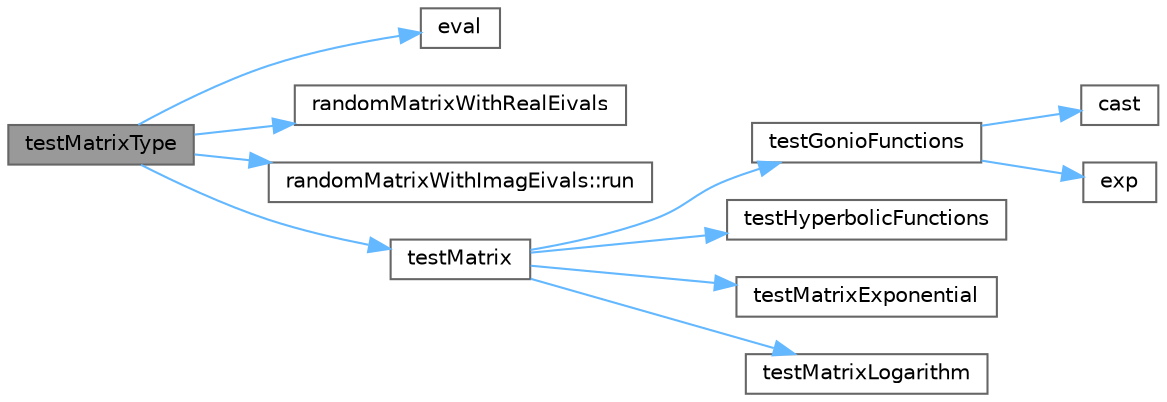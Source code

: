 digraph "testMatrixType"
{
 // LATEX_PDF_SIZE
  bgcolor="transparent";
  edge [fontname=Helvetica,fontsize=10,labelfontname=Helvetica,labelfontsize=10];
  node [fontname=Helvetica,fontsize=10,shape=box,height=0.2,width=0.4];
  rankdir="LR";
  Node1 [id="Node000001",label="testMatrixType",height=0.2,width=0.4,color="gray40", fillcolor="grey60", style="filled", fontcolor="black",tooltip=" "];
  Node1 -> Node2 [id="edge1_Node000001_Node000002",color="steelblue1",style="solid",tooltip=" "];
  Node2 [id="Node000002",label="eval",height=0.2,width=0.4,color="grey40", fillcolor="white", style="filled",URL="$sparse__permutations_8cpp.html#abf03ad46cd5db5b4eabad69a86a13a6c",tooltip=" "];
  Node1 -> Node3 [id="edge2_Node000001_Node000003",color="steelblue1",style="solid",tooltip=" "];
  Node3 [id="Node000003",label="randomMatrixWithRealEivals",height=0.2,width=0.4,color="grey40", fillcolor="white", style="filled",URL="$matrix__function_8cpp.html#a63f5e88a6a4152dd42182bbd60b2c5f7",tooltip=" "];
  Node1 -> Node4 [id="edge3_Node000001_Node000004",color="steelblue1",style="solid",tooltip=" "];
  Node4 [id="Node000004",label="randomMatrixWithImagEivals::run",height=0.2,width=0.4,color="grey40", fillcolor="white", style="filled",URL="$structrandom_matrix_with_imag_eivals.html#a520fefd780b84fad4b5c89db97732a46",tooltip=" "];
  Node1 -> Node5 [id="edge4_Node000001_Node000005",color="steelblue1",style="solid",tooltip=" "];
  Node5 [id="Node000005",label="testMatrix",height=0.2,width=0.4,color="grey40", fillcolor="white", style="filled",URL="$matrix__function_8cpp.html#a5b6c561a1cf1d3d93230136cdaf1189b",tooltip=" "];
  Node5 -> Node6 [id="edge5_Node000005_Node000006",color="steelblue1",style="solid",tooltip=" "];
  Node6 [id="Node000006",label="testGonioFunctions",height=0.2,width=0.4,color="grey40", fillcolor="white", style="filled",URL="$matrix__function_8cpp.html#ac74b8e486e1108cb63a39530afdfc627",tooltip=" "];
  Node6 -> Node7 [id="edge6_Node000006_Node000007",color="steelblue1",style="solid",tooltip=" "];
  Node7 [id="Node000007",label="cast",height=0.2,width=0.4,color="grey40", fillcolor="white", style="filled",URL="$_common_cwise_unary_ops_8h.html#aa89d007196125d10fa7d6e19811aca05",tooltip=" "];
  Node6 -> Node8 [id="edge7_Node000006_Node000008",color="steelblue1",style="solid",tooltip=" "];
  Node8 [id="Node000008",label="exp",height=0.2,width=0.4,color="grey40", fillcolor="white", style="filled",URL="$_array_cwise_unary_ops_8h.html#a2500b5d4f377a445cb98d3f1facfa1cf",tooltip=" "];
  Node5 -> Node9 [id="edge8_Node000005_Node000009",color="steelblue1",style="solid",tooltip=" "];
  Node9 [id="Node000009",label="testHyperbolicFunctions",height=0.2,width=0.4,color="grey40", fillcolor="white", style="filled",URL="$matrix__function_8cpp.html#a310232bdb13746bbc5c55d8d751b0550",tooltip=" "];
  Node5 -> Node10 [id="edge9_Node000005_Node000010",color="steelblue1",style="solid",tooltip=" "];
  Node10 [id="Node000010",label="testMatrixExponential",height=0.2,width=0.4,color="grey40", fillcolor="white", style="filled",URL="$matrix__function_8cpp.html#a333dbcca94bb50609dc41f8e7b0a9993",tooltip=" "];
  Node5 -> Node11 [id="edge10_Node000005_Node000011",color="steelblue1",style="solid",tooltip=" "];
  Node11 [id="Node000011",label="testMatrixLogarithm",height=0.2,width=0.4,color="grey40", fillcolor="white", style="filled",URL="$matrix__function_8cpp.html#a1c946ac9bc8a30e0fa3f9721764ea1d7",tooltip=" "];
}
